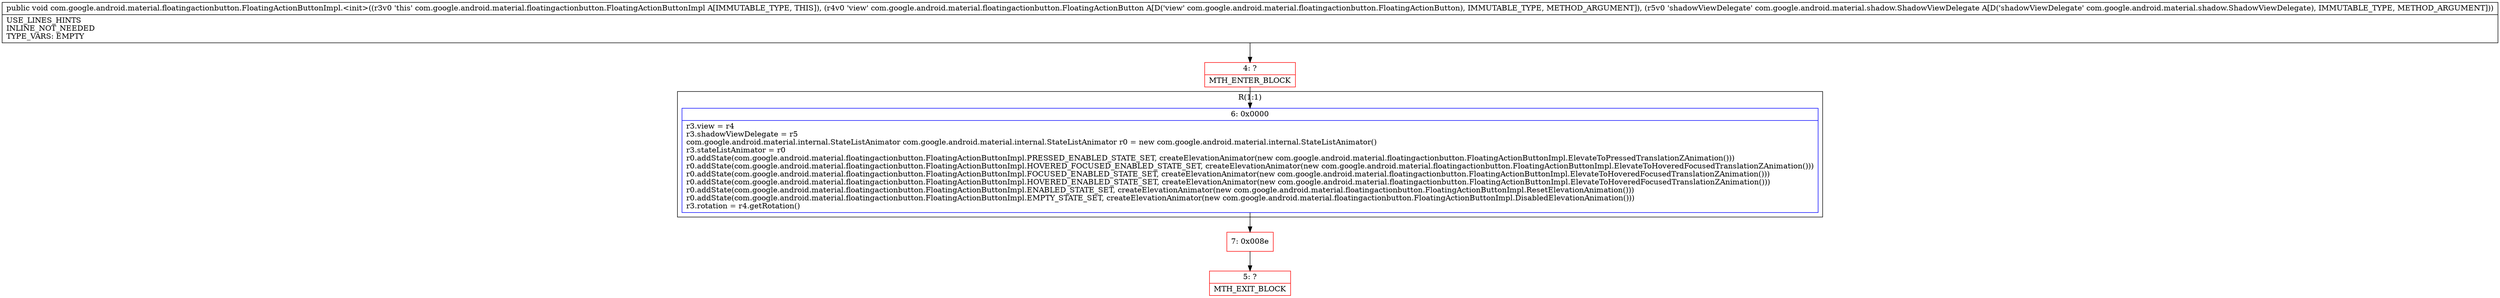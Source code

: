 digraph "CFG forcom.google.android.material.floatingactionbutton.FloatingActionButtonImpl.\<init\>(Lcom\/google\/android\/material\/floatingactionbutton\/FloatingActionButton;Lcom\/google\/android\/material\/shadow\/ShadowViewDelegate;)V" {
subgraph cluster_Region_1409520781 {
label = "R(1:1)";
node [shape=record,color=blue];
Node_6 [shape=record,label="{6\:\ 0x0000|r3.view = r4\lr3.shadowViewDelegate = r5\lcom.google.android.material.internal.StateListAnimator com.google.android.material.internal.StateListAnimator r0 = new com.google.android.material.internal.StateListAnimator()\lr3.stateListAnimator = r0\lr0.addState(com.google.android.material.floatingactionbutton.FloatingActionButtonImpl.PRESSED_ENABLED_STATE_SET, createElevationAnimator(new com.google.android.material.floatingactionbutton.FloatingActionButtonImpl.ElevateToPressedTranslationZAnimation()))\lr0.addState(com.google.android.material.floatingactionbutton.FloatingActionButtonImpl.HOVERED_FOCUSED_ENABLED_STATE_SET, createElevationAnimator(new com.google.android.material.floatingactionbutton.FloatingActionButtonImpl.ElevateToHoveredFocusedTranslationZAnimation()))\lr0.addState(com.google.android.material.floatingactionbutton.FloatingActionButtonImpl.FOCUSED_ENABLED_STATE_SET, createElevationAnimator(new com.google.android.material.floatingactionbutton.FloatingActionButtonImpl.ElevateToHoveredFocusedTranslationZAnimation()))\lr0.addState(com.google.android.material.floatingactionbutton.FloatingActionButtonImpl.HOVERED_ENABLED_STATE_SET, createElevationAnimator(new com.google.android.material.floatingactionbutton.FloatingActionButtonImpl.ElevateToHoveredFocusedTranslationZAnimation()))\lr0.addState(com.google.android.material.floatingactionbutton.FloatingActionButtonImpl.ENABLED_STATE_SET, createElevationAnimator(new com.google.android.material.floatingactionbutton.FloatingActionButtonImpl.ResetElevationAnimation()))\lr0.addState(com.google.android.material.floatingactionbutton.FloatingActionButtonImpl.EMPTY_STATE_SET, createElevationAnimator(new com.google.android.material.floatingactionbutton.FloatingActionButtonImpl.DisabledElevationAnimation()))\lr3.rotation = r4.getRotation()\l}"];
}
Node_4 [shape=record,color=red,label="{4\:\ ?|MTH_ENTER_BLOCK\l}"];
Node_7 [shape=record,color=red,label="{7\:\ 0x008e}"];
Node_5 [shape=record,color=red,label="{5\:\ ?|MTH_EXIT_BLOCK\l}"];
MethodNode[shape=record,label="{public void com.google.android.material.floatingactionbutton.FloatingActionButtonImpl.\<init\>((r3v0 'this' com.google.android.material.floatingactionbutton.FloatingActionButtonImpl A[IMMUTABLE_TYPE, THIS]), (r4v0 'view' com.google.android.material.floatingactionbutton.FloatingActionButton A[D('view' com.google.android.material.floatingactionbutton.FloatingActionButton), IMMUTABLE_TYPE, METHOD_ARGUMENT]), (r5v0 'shadowViewDelegate' com.google.android.material.shadow.ShadowViewDelegate A[D('shadowViewDelegate' com.google.android.material.shadow.ShadowViewDelegate), IMMUTABLE_TYPE, METHOD_ARGUMENT]))  | USE_LINES_HINTS\lINLINE_NOT_NEEDED\lTYPE_VARS: EMPTY\l}"];
MethodNode -> Node_4;Node_6 -> Node_7;
Node_4 -> Node_6;
Node_7 -> Node_5;
}

